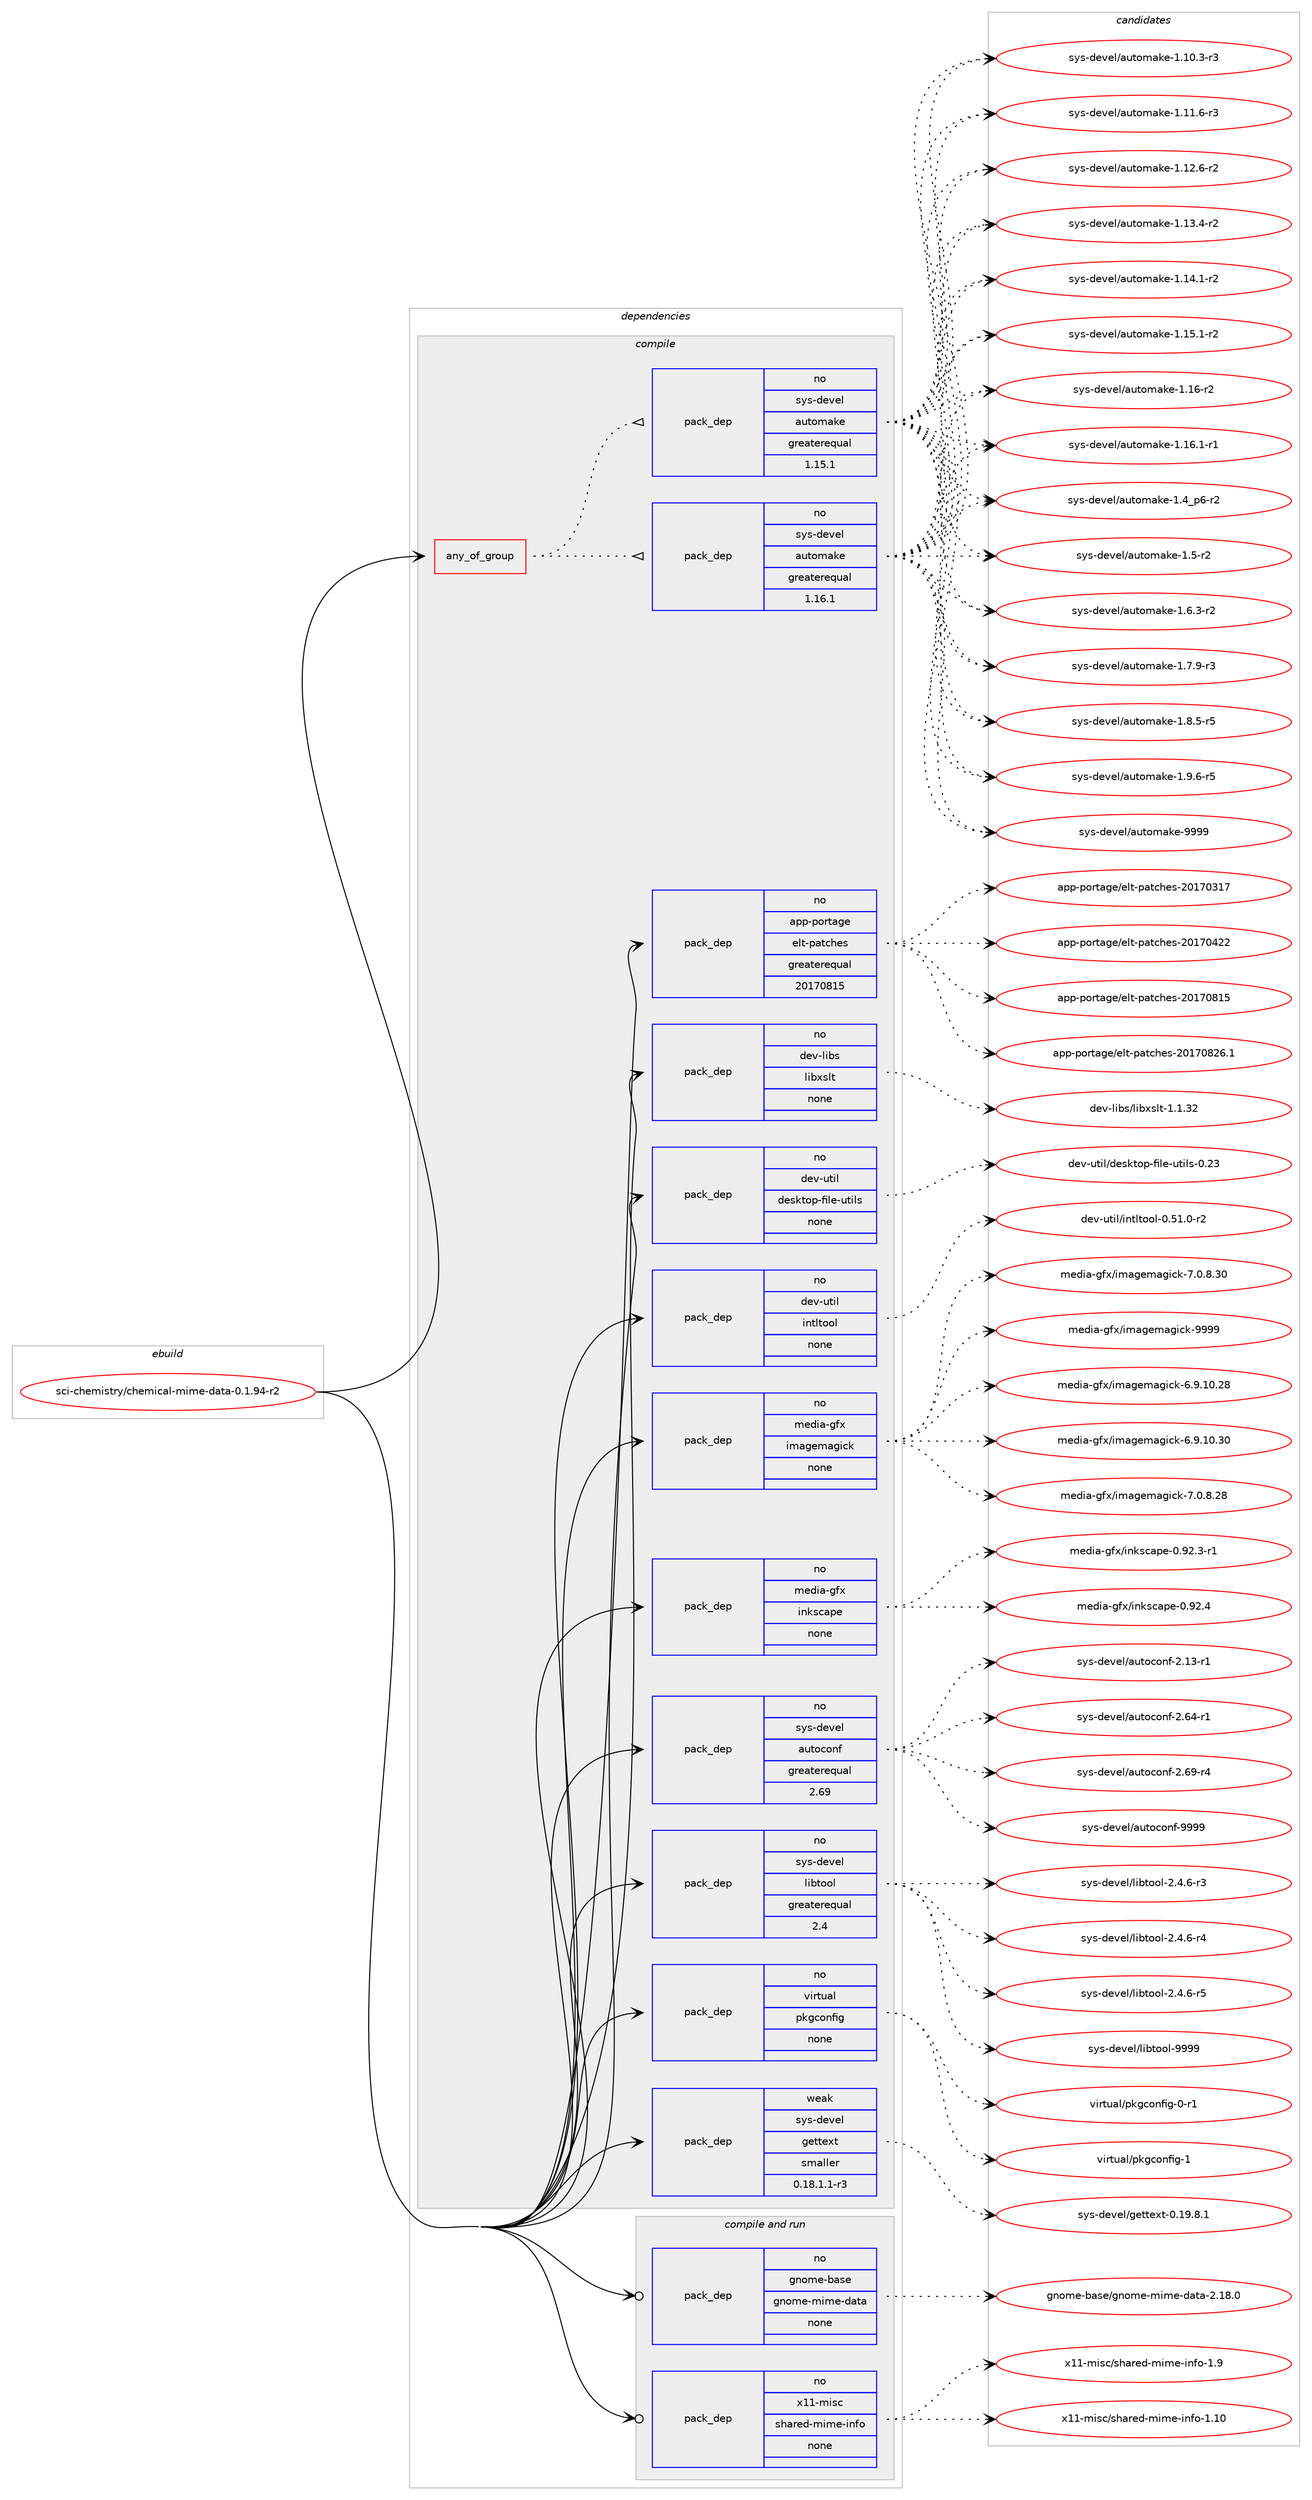 digraph prolog {

# *************
# Graph options
# *************

newrank=true;
concentrate=true;
compound=true;
graph [rankdir=LR,fontname=Helvetica,fontsize=10,ranksep=1.5];#, ranksep=2.5, nodesep=0.2];
edge  [arrowhead=vee];
node  [fontname=Helvetica,fontsize=10];

# **********
# The ebuild
# **********

subgraph cluster_leftcol {
color=gray;
rank=same;
label=<<i>ebuild</i>>;
id [label="sci-chemistry/chemical-mime-data-0.1.94-r2", color=red, width=4, href="../sci-chemistry/chemical-mime-data-0.1.94-r2.svg"];
}

# ****************
# The dependencies
# ****************

subgraph cluster_midcol {
color=gray;
label=<<i>dependencies</i>>;
subgraph cluster_compile {
fillcolor="#eeeeee";
style=filled;
label=<<i>compile</i>>;
subgraph any26784 {
dependency1687595 [label=<<TABLE BORDER="0" CELLBORDER="1" CELLSPACING="0" CELLPADDING="4"><TR><TD CELLPADDING="10">any_of_group</TD></TR></TABLE>>, shape=none, color=red];subgraph pack1207660 {
dependency1687596 [label=<<TABLE BORDER="0" CELLBORDER="1" CELLSPACING="0" CELLPADDING="4" WIDTH="220"><TR><TD ROWSPAN="6" CELLPADDING="30">pack_dep</TD></TR><TR><TD WIDTH="110">no</TD></TR><TR><TD>sys-devel</TD></TR><TR><TD>automake</TD></TR><TR><TD>greaterequal</TD></TR><TR><TD>1.16.1</TD></TR></TABLE>>, shape=none, color=blue];
}
dependency1687595:e -> dependency1687596:w [weight=20,style="dotted",arrowhead="oinv"];
subgraph pack1207661 {
dependency1687597 [label=<<TABLE BORDER="0" CELLBORDER="1" CELLSPACING="0" CELLPADDING="4" WIDTH="220"><TR><TD ROWSPAN="6" CELLPADDING="30">pack_dep</TD></TR><TR><TD WIDTH="110">no</TD></TR><TR><TD>sys-devel</TD></TR><TR><TD>automake</TD></TR><TR><TD>greaterequal</TD></TR><TR><TD>1.15.1</TD></TR></TABLE>>, shape=none, color=blue];
}
dependency1687595:e -> dependency1687597:w [weight=20,style="dotted",arrowhead="oinv"];
}
id:e -> dependency1687595:w [weight=20,style="solid",arrowhead="vee"];
subgraph pack1207662 {
dependency1687598 [label=<<TABLE BORDER="0" CELLBORDER="1" CELLSPACING="0" CELLPADDING="4" WIDTH="220"><TR><TD ROWSPAN="6" CELLPADDING="30">pack_dep</TD></TR><TR><TD WIDTH="110">no</TD></TR><TR><TD>app-portage</TD></TR><TR><TD>elt-patches</TD></TR><TR><TD>greaterequal</TD></TR><TR><TD>20170815</TD></TR></TABLE>>, shape=none, color=blue];
}
id:e -> dependency1687598:w [weight=20,style="solid",arrowhead="vee"];
subgraph pack1207663 {
dependency1687599 [label=<<TABLE BORDER="0" CELLBORDER="1" CELLSPACING="0" CELLPADDING="4" WIDTH="220"><TR><TD ROWSPAN="6" CELLPADDING="30">pack_dep</TD></TR><TR><TD WIDTH="110">no</TD></TR><TR><TD>dev-libs</TD></TR><TR><TD>libxslt</TD></TR><TR><TD>none</TD></TR><TR><TD></TD></TR></TABLE>>, shape=none, color=blue];
}
id:e -> dependency1687599:w [weight=20,style="solid",arrowhead="vee"];
subgraph pack1207664 {
dependency1687600 [label=<<TABLE BORDER="0" CELLBORDER="1" CELLSPACING="0" CELLPADDING="4" WIDTH="220"><TR><TD ROWSPAN="6" CELLPADDING="30">pack_dep</TD></TR><TR><TD WIDTH="110">no</TD></TR><TR><TD>dev-util</TD></TR><TR><TD>desktop-file-utils</TD></TR><TR><TD>none</TD></TR><TR><TD></TD></TR></TABLE>>, shape=none, color=blue];
}
id:e -> dependency1687600:w [weight=20,style="solid",arrowhead="vee"];
subgraph pack1207665 {
dependency1687601 [label=<<TABLE BORDER="0" CELLBORDER="1" CELLSPACING="0" CELLPADDING="4" WIDTH="220"><TR><TD ROWSPAN="6" CELLPADDING="30">pack_dep</TD></TR><TR><TD WIDTH="110">no</TD></TR><TR><TD>dev-util</TD></TR><TR><TD>intltool</TD></TR><TR><TD>none</TD></TR><TR><TD></TD></TR></TABLE>>, shape=none, color=blue];
}
id:e -> dependency1687601:w [weight=20,style="solid",arrowhead="vee"];
subgraph pack1207666 {
dependency1687602 [label=<<TABLE BORDER="0" CELLBORDER="1" CELLSPACING="0" CELLPADDING="4" WIDTH="220"><TR><TD ROWSPAN="6" CELLPADDING="30">pack_dep</TD></TR><TR><TD WIDTH="110">no</TD></TR><TR><TD>media-gfx</TD></TR><TR><TD>imagemagick</TD></TR><TR><TD>none</TD></TR><TR><TD></TD></TR></TABLE>>, shape=none, color=blue];
}
id:e -> dependency1687602:w [weight=20,style="solid",arrowhead="vee"];
subgraph pack1207667 {
dependency1687603 [label=<<TABLE BORDER="0" CELLBORDER="1" CELLSPACING="0" CELLPADDING="4" WIDTH="220"><TR><TD ROWSPAN="6" CELLPADDING="30">pack_dep</TD></TR><TR><TD WIDTH="110">no</TD></TR><TR><TD>media-gfx</TD></TR><TR><TD>inkscape</TD></TR><TR><TD>none</TD></TR><TR><TD></TD></TR></TABLE>>, shape=none, color=blue];
}
id:e -> dependency1687603:w [weight=20,style="solid",arrowhead="vee"];
subgraph pack1207668 {
dependency1687604 [label=<<TABLE BORDER="0" CELLBORDER="1" CELLSPACING="0" CELLPADDING="4" WIDTH="220"><TR><TD ROWSPAN="6" CELLPADDING="30">pack_dep</TD></TR><TR><TD WIDTH="110">no</TD></TR><TR><TD>sys-devel</TD></TR><TR><TD>autoconf</TD></TR><TR><TD>greaterequal</TD></TR><TR><TD>2.69</TD></TR></TABLE>>, shape=none, color=blue];
}
id:e -> dependency1687604:w [weight=20,style="solid",arrowhead="vee"];
subgraph pack1207669 {
dependency1687605 [label=<<TABLE BORDER="0" CELLBORDER="1" CELLSPACING="0" CELLPADDING="4" WIDTH="220"><TR><TD ROWSPAN="6" CELLPADDING="30">pack_dep</TD></TR><TR><TD WIDTH="110">no</TD></TR><TR><TD>sys-devel</TD></TR><TR><TD>libtool</TD></TR><TR><TD>greaterequal</TD></TR><TR><TD>2.4</TD></TR></TABLE>>, shape=none, color=blue];
}
id:e -> dependency1687605:w [weight=20,style="solid",arrowhead="vee"];
subgraph pack1207670 {
dependency1687606 [label=<<TABLE BORDER="0" CELLBORDER="1" CELLSPACING="0" CELLPADDING="4" WIDTH="220"><TR><TD ROWSPAN="6" CELLPADDING="30">pack_dep</TD></TR><TR><TD WIDTH="110">no</TD></TR><TR><TD>virtual</TD></TR><TR><TD>pkgconfig</TD></TR><TR><TD>none</TD></TR><TR><TD></TD></TR></TABLE>>, shape=none, color=blue];
}
id:e -> dependency1687606:w [weight=20,style="solid",arrowhead="vee"];
subgraph pack1207671 {
dependency1687607 [label=<<TABLE BORDER="0" CELLBORDER="1" CELLSPACING="0" CELLPADDING="4" WIDTH="220"><TR><TD ROWSPAN="6" CELLPADDING="30">pack_dep</TD></TR><TR><TD WIDTH="110">weak</TD></TR><TR><TD>sys-devel</TD></TR><TR><TD>gettext</TD></TR><TR><TD>smaller</TD></TR><TR><TD>0.18.1.1-r3</TD></TR></TABLE>>, shape=none, color=blue];
}
id:e -> dependency1687607:w [weight=20,style="solid",arrowhead="vee"];
}
subgraph cluster_compileandrun {
fillcolor="#eeeeee";
style=filled;
label=<<i>compile and run</i>>;
subgraph pack1207672 {
dependency1687608 [label=<<TABLE BORDER="0" CELLBORDER="1" CELLSPACING="0" CELLPADDING="4" WIDTH="220"><TR><TD ROWSPAN="6" CELLPADDING="30">pack_dep</TD></TR><TR><TD WIDTH="110">no</TD></TR><TR><TD>gnome-base</TD></TR><TR><TD>gnome-mime-data</TD></TR><TR><TD>none</TD></TR><TR><TD></TD></TR></TABLE>>, shape=none, color=blue];
}
id:e -> dependency1687608:w [weight=20,style="solid",arrowhead="odotvee"];
subgraph pack1207673 {
dependency1687609 [label=<<TABLE BORDER="0" CELLBORDER="1" CELLSPACING="0" CELLPADDING="4" WIDTH="220"><TR><TD ROWSPAN="6" CELLPADDING="30">pack_dep</TD></TR><TR><TD WIDTH="110">no</TD></TR><TR><TD>x11-misc</TD></TR><TR><TD>shared-mime-info</TD></TR><TR><TD>none</TD></TR><TR><TD></TD></TR></TABLE>>, shape=none, color=blue];
}
id:e -> dependency1687609:w [weight=20,style="solid",arrowhead="odotvee"];
}
subgraph cluster_run {
fillcolor="#eeeeee";
style=filled;
label=<<i>run</i>>;
}
}

# **************
# The candidates
# **************

subgraph cluster_choices {
rank=same;
color=gray;
label=<<i>candidates</i>>;

subgraph choice1207660 {
color=black;
nodesep=1;
choice11512111545100101118101108479711711611110997107101454946494846514511451 [label="sys-devel/automake-1.10.3-r3", color=red, width=4,href="../sys-devel/automake-1.10.3-r3.svg"];
choice11512111545100101118101108479711711611110997107101454946494946544511451 [label="sys-devel/automake-1.11.6-r3", color=red, width=4,href="../sys-devel/automake-1.11.6-r3.svg"];
choice11512111545100101118101108479711711611110997107101454946495046544511450 [label="sys-devel/automake-1.12.6-r2", color=red, width=4,href="../sys-devel/automake-1.12.6-r2.svg"];
choice11512111545100101118101108479711711611110997107101454946495146524511450 [label="sys-devel/automake-1.13.4-r2", color=red, width=4,href="../sys-devel/automake-1.13.4-r2.svg"];
choice11512111545100101118101108479711711611110997107101454946495246494511450 [label="sys-devel/automake-1.14.1-r2", color=red, width=4,href="../sys-devel/automake-1.14.1-r2.svg"];
choice11512111545100101118101108479711711611110997107101454946495346494511450 [label="sys-devel/automake-1.15.1-r2", color=red, width=4,href="../sys-devel/automake-1.15.1-r2.svg"];
choice1151211154510010111810110847971171161111099710710145494649544511450 [label="sys-devel/automake-1.16-r2", color=red, width=4,href="../sys-devel/automake-1.16-r2.svg"];
choice11512111545100101118101108479711711611110997107101454946495446494511449 [label="sys-devel/automake-1.16.1-r1", color=red, width=4,href="../sys-devel/automake-1.16.1-r1.svg"];
choice115121115451001011181011084797117116111109971071014549465295112544511450 [label="sys-devel/automake-1.4_p6-r2", color=red, width=4,href="../sys-devel/automake-1.4_p6-r2.svg"];
choice11512111545100101118101108479711711611110997107101454946534511450 [label="sys-devel/automake-1.5-r2", color=red, width=4,href="../sys-devel/automake-1.5-r2.svg"];
choice115121115451001011181011084797117116111109971071014549465446514511450 [label="sys-devel/automake-1.6.3-r2", color=red, width=4,href="../sys-devel/automake-1.6.3-r2.svg"];
choice115121115451001011181011084797117116111109971071014549465546574511451 [label="sys-devel/automake-1.7.9-r3", color=red, width=4,href="../sys-devel/automake-1.7.9-r3.svg"];
choice115121115451001011181011084797117116111109971071014549465646534511453 [label="sys-devel/automake-1.8.5-r5", color=red, width=4,href="../sys-devel/automake-1.8.5-r5.svg"];
choice115121115451001011181011084797117116111109971071014549465746544511453 [label="sys-devel/automake-1.9.6-r5", color=red, width=4,href="../sys-devel/automake-1.9.6-r5.svg"];
choice115121115451001011181011084797117116111109971071014557575757 [label="sys-devel/automake-9999", color=red, width=4,href="../sys-devel/automake-9999.svg"];
dependency1687596:e -> choice11512111545100101118101108479711711611110997107101454946494846514511451:w [style=dotted,weight="100"];
dependency1687596:e -> choice11512111545100101118101108479711711611110997107101454946494946544511451:w [style=dotted,weight="100"];
dependency1687596:e -> choice11512111545100101118101108479711711611110997107101454946495046544511450:w [style=dotted,weight="100"];
dependency1687596:e -> choice11512111545100101118101108479711711611110997107101454946495146524511450:w [style=dotted,weight="100"];
dependency1687596:e -> choice11512111545100101118101108479711711611110997107101454946495246494511450:w [style=dotted,weight="100"];
dependency1687596:e -> choice11512111545100101118101108479711711611110997107101454946495346494511450:w [style=dotted,weight="100"];
dependency1687596:e -> choice1151211154510010111810110847971171161111099710710145494649544511450:w [style=dotted,weight="100"];
dependency1687596:e -> choice11512111545100101118101108479711711611110997107101454946495446494511449:w [style=dotted,weight="100"];
dependency1687596:e -> choice115121115451001011181011084797117116111109971071014549465295112544511450:w [style=dotted,weight="100"];
dependency1687596:e -> choice11512111545100101118101108479711711611110997107101454946534511450:w [style=dotted,weight="100"];
dependency1687596:e -> choice115121115451001011181011084797117116111109971071014549465446514511450:w [style=dotted,weight="100"];
dependency1687596:e -> choice115121115451001011181011084797117116111109971071014549465546574511451:w [style=dotted,weight="100"];
dependency1687596:e -> choice115121115451001011181011084797117116111109971071014549465646534511453:w [style=dotted,weight="100"];
dependency1687596:e -> choice115121115451001011181011084797117116111109971071014549465746544511453:w [style=dotted,weight="100"];
dependency1687596:e -> choice115121115451001011181011084797117116111109971071014557575757:w [style=dotted,weight="100"];
}
subgraph choice1207661 {
color=black;
nodesep=1;
choice11512111545100101118101108479711711611110997107101454946494846514511451 [label="sys-devel/automake-1.10.3-r3", color=red, width=4,href="../sys-devel/automake-1.10.3-r3.svg"];
choice11512111545100101118101108479711711611110997107101454946494946544511451 [label="sys-devel/automake-1.11.6-r3", color=red, width=4,href="../sys-devel/automake-1.11.6-r3.svg"];
choice11512111545100101118101108479711711611110997107101454946495046544511450 [label="sys-devel/automake-1.12.6-r2", color=red, width=4,href="../sys-devel/automake-1.12.6-r2.svg"];
choice11512111545100101118101108479711711611110997107101454946495146524511450 [label="sys-devel/automake-1.13.4-r2", color=red, width=4,href="../sys-devel/automake-1.13.4-r2.svg"];
choice11512111545100101118101108479711711611110997107101454946495246494511450 [label="sys-devel/automake-1.14.1-r2", color=red, width=4,href="../sys-devel/automake-1.14.1-r2.svg"];
choice11512111545100101118101108479711711611110997107101454946495346494511450 [label="sys-devel/automake-1.15.1-r2", color=red, width=4,href="../sys-devel/automake-1.15.1-r2.svg"];
choice1151211154510010111810110847971171161111099710710145494649544511450 [label="sys-devel/automake-1.16-r2", color=red, width=4,href="../sys-devel/automake-1.16-r2.svg"];
choice11512111545100101118101108479711711611110997107101454946495446494511449 [label="sys-devel/automake-1.16.1-r1", color=red, width=4,href="../sys-devel/automake-1.16.1-r1.svg"];
choice115121115451001011181011084797117116111109971071014549465295112544511450 [label="sys-devel/automake-1.4_p6-r2", color=red, width=4,href="../sys-devel/automake-1.4_p6-r2.svg"];
choice11512111545100101118101108479711711611110997107101454946534511450 [label="sys-devel/automake-1.5-r2", color=red, width=4,href="../sys-devel/automake-1.5-r2.svg"];
choice115121115451001011181011084797117116111109971071014549465446514511450 [label="sys-devel/automake-1.6.3-r2", color=red, width=4,href="../sys-devel/automake-1.6.3-r2.svg"];
choice115121115451001011181011084797117116111109971071014549465546574511451 [label="sys-devel/automake-1.7.9-r3", color=red, width=4,href="../sys-devel/automake-1.7.9-r3.svg"];
choice115121115451001011181011084797117116111109971071014549465646534511453 [label="sys-devel/automake-1.8.5-r5", color=red, width=4,href="../sys-devel/automake-1.8.5-r5.svg"];
choice115121115451001011181011084797117116111109971071014549465746544511453 [label="sys-devel/automake-1.9.6-r5", color=red, width=4,href="../sys-devel/automake-1.9.6-r5.svg"];
choice115121115451001011181011084797117116111109971071014557575757 [label="sys-devel/automake-9999", color=red, width=4,href="../sys-devel/automake-9999.svg"];
dependency1687597:e -> choice11512111545100101118101108479711711611110997107101454946494846514511451:w [style=dotted,weight="100"];
dependency1687597:e -> choice11512111545100101118101108479711711611110997107101454946494946544511451:w [style=dotted,weight="100"];
dependency1687597:e -> choice11512111545100101118101108479711711611110997107101454946495046544511450:w [style=dotted,weight="100"];
dependency1687597:e -> choice11512111545100101118101108479711711611110997107101454946495146524511450:w [style=dotted,weight="100"];
dependency1687597:e -> choice11512111545100101118101108479711711611110997107101454946495246494511450:w [style=dotted,weight="100"];
dependency1687597:e -> choice11512111545100101118101108479711711611110997107101454946495346494511450:w [style=dotted,weight="100"];
dependency1687597:e -> choice1151211154510010111810110847971171161111099710710145494649544511450:w [style=dotted,weight="100"];
dependency1687597:e -> choice11512111545100101118101108479711711611110997107101454946495446494511449:w [style=dotted,weight="100"];
dependency1687597:e -> choice115121115451001011181011084797117116111109971071014549465295112544511450:w [style=dotted,weight="100"];
dependency1687597:e -> choice11512111545100101118101108479711711611110997107101454946534511450:w [style=dotted,weight="100"];
dependency1687597:e -> choice115121115451001011181011084797117116111109971071014549465446514511450:w [style=dotted,weight="100"];
dependency1687597:e -> choice115121115451001011181011084797117116111109971071014549465546574511451:w [style=dotted,weight="100"];
dependency1687597:e -> choice115121115451001011181011084797117116111109971071014549465646534511453:w [style=dotted,weight="100"];
dependency1687597:e -> choice115121115451001011181011084797117116111109971071014549465746544511453:w [style=dotted,weight="100"];
dependency1687597:e -> choice115121115451001011181011084797117116111109971071014557575757:w [style=dotted,weight="100"];
}
subgraph choice1207662 {
color=black;
nodesep=1;
choice97112112451121111141169710310147101108116451129711699104101115455048495548514955 [label="app-portage/elt-patches-20170317", color=red, width=4,href="../app-portage/elt-patches-20170317.svg"];
choice97112112451121111141169710310147101108116451129711699104101115455048495548525050 [label="app-portage/elt-patches-20170422", color=red, width=4,href="../app-portage/elt-patches-20170422.svg"];
choice97112112451121111141169710310147101108116451129711699104101115455048495548564953 [label="app-portage/elt-patches-20170815", color=red, width=4,href="../app-portage/elt-patches-20170815.svg"];
choice971121124511211111411697103101471011081164511297116991041011154550484955485650544649 [label="app-portage/elt-patches-20170826.1", color=red, width=4,href="../app-portage/elt-patches-20170826.1.svg"];
dependency1687598:e -> choice97112112451121111141169710310147101108116451129711699104101115455048495548514955:w [style=dotted,weight="100"];
dependency1687598:e -> choice97112112451121111141169710310147101108116451129711699104101115455048495548525050:w [style=dotted,weight="100"];
dependency1687598:e -> choice97112112451121111141169710310147101108116451129711699104101115455048495548564953:w [style=dotted,weight="100"];
dependency1687598:e -> choice971121124511211111411697103101471011081164511297116991041011154550484955485650544649:w [style=dotted,weight="100"];
}
subgraph choice1207663 {
color=black;
nodesep=1;
choice1001011184510810598115471081059812011510811645494649465150 [label="dev-libs/libxslt-1.1.32", color=red, width=4,href="../dev-libs/libxslt-1.1.32.svg"];
dependency1687599:e -> choice1001011184510810598115471081059812011510811645494649465150:w [style=dotted,weight="100"];
}
subgraph choice1207664 {
color=black;
nodesep=1;
choice100101118451171161051084710010111510711611111245102105108101451171161051081154548465051 [label="dev-util/desktop-file-utils-0.23", color=red, width=4,href="../dev-util/desktop-file-utils-0.23.svg"];
dependency1687600:e -> choice100101118451171161051084710010111510711611111245102105108101451171161051081154548465051:w [style=dotted,weight="100"];
}
subgraph choice1207665 {
color=black;
nodesep=1;
choice1001011184511711610510847105110116108116111111108454846534946484511450 [label="dev-util/intltool-0.51.0-r2", color=red, width=4,href="../dev-util/intltool-0.51.0-r2.svg"];
dependency1687601:e -> choice1001011184511711610510847105110116108116111111108454846534946484511450:w [style=dotted,weight="100"];
}
subgraph choice1207666 {
color=black;
nodesep=1;
choice10910110010597451031021204710510997103101109971031059910745544657464948465056 [label="media-gfx/imagemagick-6.9.10.28", color=red, width=4,href="../media-gfx/imagemagick-6.9.10.28.svg"];
choice10910110010597451031021204710510997103101109971031059910745544657464948465148 [label="media-gfx/imagemagick-6.9.10.30", color=red, width=4,href="../media-gfx/imagemagick-6.9.10.30.svg"];
choice109101100105974510310212047105109971031011099710310599107455546484656465056 [label="media-gfx/imagemagick-7.0.8.28", color=red, width=4,href="../media-gfx/imagemagick-7.0.8.28.svg"];
choice109101100105974510310212047105109971031011099710310599107455546484656465148 [label="media-gfx/imagemagick-7.0.8.30", color=red, width=4,href="../media-gfx/imagemagick-7.0.8.30.svg"];
choice1091011001059745103102120471051099710310110997103105991074557575757 [label="media-gfx/imagemagick-9999", color=red, width=4,href="../media-gfx/imagemagick-9999.svg"];
dependency1687602:e -> choice10910110010597451031021204710510997103101109971031059910745544657464948465056:w [style=dotted,weight="100"];
dependency1687602:e -> choice10910110010597451031021204710510997103101109971031059910745544657464948465148:w [style=dotted,weight="100"];
dependency1687602:e -> choice109101100105974510310212047105109971031011099710310599107455546484656465056:w [style=dotted,weight="100"];
dependency1687602:e -> choice109101100105974510310212047105109971031011099710310599107455546484656465148:w [style=dotted,weight="100"];
dependency1687602:e -> choice1091011001059745103102120471051099710310110997103105991074557575757:w [style=dotted,weight="100"];
}
subgraph choice1207667 {
color=black;
nodesep=1;
choice1091011001059745103102120471051101071159997112101454846575046514511449 [label="media-gfx/inkscape-0.92.3-r1", color=red, width=4,href="../media-gfx/inkscape-0.92.3-r1.svg"];
choice109101100105974510310212047105110107115999711210145484657504652 [label="media-gfx/inkscape-0.92.4", color=red, width=4,href="../media-gfx/inkscape-0.92.4.svg"];
dependency1687603:e -> choice1091011001059745103102120471051101071159997112101454846575046514511449:w [style=dotted,weight="100"];
dependency1687603:e -> choice109101100105974510310212047105110107115999711210145484657504652:w [style=dotted,weight="100"];
}
subgraph choice1207668 {
color=black;
nodesep=1;
choice1151211154510010111810110847971171161119911111010245504649514511449 [label="sys-devel/autoconf-2.13-r1", color=red, width=4,href="../sys-devel/autoconf-2.13-r1.svg"];
choice1151211154510010111810110847971171161119911111010245504654524511449 [label="sys-devel/autoconf-2.64-r1", color=red, width=4,href="../sys-devel/autoconf-2.64-r1.svg"];
choice1151211154510010111810110847971171161119911111010245504654574511452 [label="sys-devel/autoconf-2.69-r4", color=red, width=4,href="../sys-devel/autoconf-2.69-r4.svg"];
choice115121115451001011181011084797117116111991111101024557575757 [label="sys-devel/autoconf-9999", color=red, width=4,href="../sys-devel/autoconf-9999.svg"];
dependency1687604:e -> choice1151211154510010111810110847971171161119911111010245504649514511449:w [style=dotted,weight="100"];
dependency1687604:e -> choice1151211154510010111810110847971171161119911111010245504654524511449:w [style=dotted,weight="100"];
dependency1687604:e -> choice1151211154510010111810110847971171161119911111010245504654574511452:w [style=dotted,weight="100"];
dependency1687604:e -> choice115121115451001011181011084797117116111991111101024557575757:w [style=dotted,weight="100"];
}
subgraph choice1207669 {
color=black;
nodesep=1;
choice1151211154510010111810110847108105981161111111084550465246544511451 [label="sys-devel/libtool-2.4.6-r3", color=red, width=4,href="../sys-devel/libtool-2.4.6-r3.svg"];
choice1151211154510010111810110847108105981161111111084550465246544511452 [label="sys-devel/libtool-2.4.6-r4", color=red, width=4,href="../sys-devel/libtool-2.4.6-r4.svg"];
choice1151211154510010111810110847108105981161111111084550465246544511453 [label="sys-devel/libtool-2.4.6-r5", color=red, width=4,href="../sys-devel/libtool-2.4.6-r5.svg"];
choice1151211154510010111810110847108105981161111111084557575757 [label="sys-devel/libtool-9999", color=red, width=4,href="../sys-devel/libtool-9999.svg"];
dependency1687605:e -> choice1151211154510010111810110847108105981161111111084550465246544511451:w [style=dotted,weight="100"];
dependency1687605:e -> choice1151211154510010111810110847108105981161111111084550465246544511452:w [style=dotted,weight="100"];
dependency1687605:e -> choice1151211154510010111810110847108105981161111111084550465246544511453:w [style=dotted,weight="100"];
dependency1687605:e -> choice1151211154510010111810110847108105981161111111084557575757:w [style=dotted,weight="100"];
}
subgraph choice1207670 {
color=black;
nodesep=1;
choice11810511411611797108471121071039911111010210510345484511449 [label="virtual/pkgconfig-0-r1", color=red, width=4,href="../virtual/pkgconfig-0-r1.svg"];
choice1181051141161179710847112107103991111101021051034549 [label="virtual/pkgconfig-1", color=red, width=4,href="../virtual/pkgconfig-1.svg"];
dependency1687606:e -> choice11810511411611797108471121071039911111010210510345484511449:w [style=dotted,weight="100"];
dependency1687606:e -> choice1181051141161179710847112107103991111101021051034549:w [style=dotted,weight="100"];
}
subgraph choice1207671 {
color=black;
nodesep=1;
choice1151211154510010111810110847103101116116101120116454846495746564649 [label="sys-devel/gettext-0.19.8.1", color=red, width=4,href="../sys-devel/gettext-0.19.8.1.svg"];
dependency1687607:e -> choice1151211154510010111810110847103101116116101120116454846495746564649:w [style=dotted,weight="100"];
}
subgraph choice1207672 {
color=black;
nodesep=1;
choice103110111109101459897115101471031101111091014510910510910145100971169745504649564648 [label="gnome-base/gnome-mime-data-2.18.0", color=red, width=4,href="../gnome-base/gnome-mime-data-2.18.0.svg"];
dependency1687608:e -> choice103110111109101459897115101471031101111091014510910510910145100971169745504649564648:w [style=dotted,weight="100"];
}
subgraph choice1207673 {
color=black;
nodesep=1;
choice12049494510910511599471151049711410110045109105109101451051101021114549464948 [label="x11-misc/shared-mime-info-1.10", color=red, width=4,href="../x11-misc/shared-mime-info-1.10.svg"];
choice120494945109105115994711510497114101100451091051091014510511010211145494657 [label="x11-misc/shared-mime-info-1.9", color=red, width=4,href="../x11-misc/shared-mime-info-1.9.svg"];
dependency1687609:e -> choice12049494510910511599471151049711410110045109105109101451051101021114549464948:w [style=dotted,weight="100"];
dependency1687609:e -> choice120494945109105115994711510497114101100451091051091014510511010211145494657:w [style=dotted,weight="100"];
}
}

}
